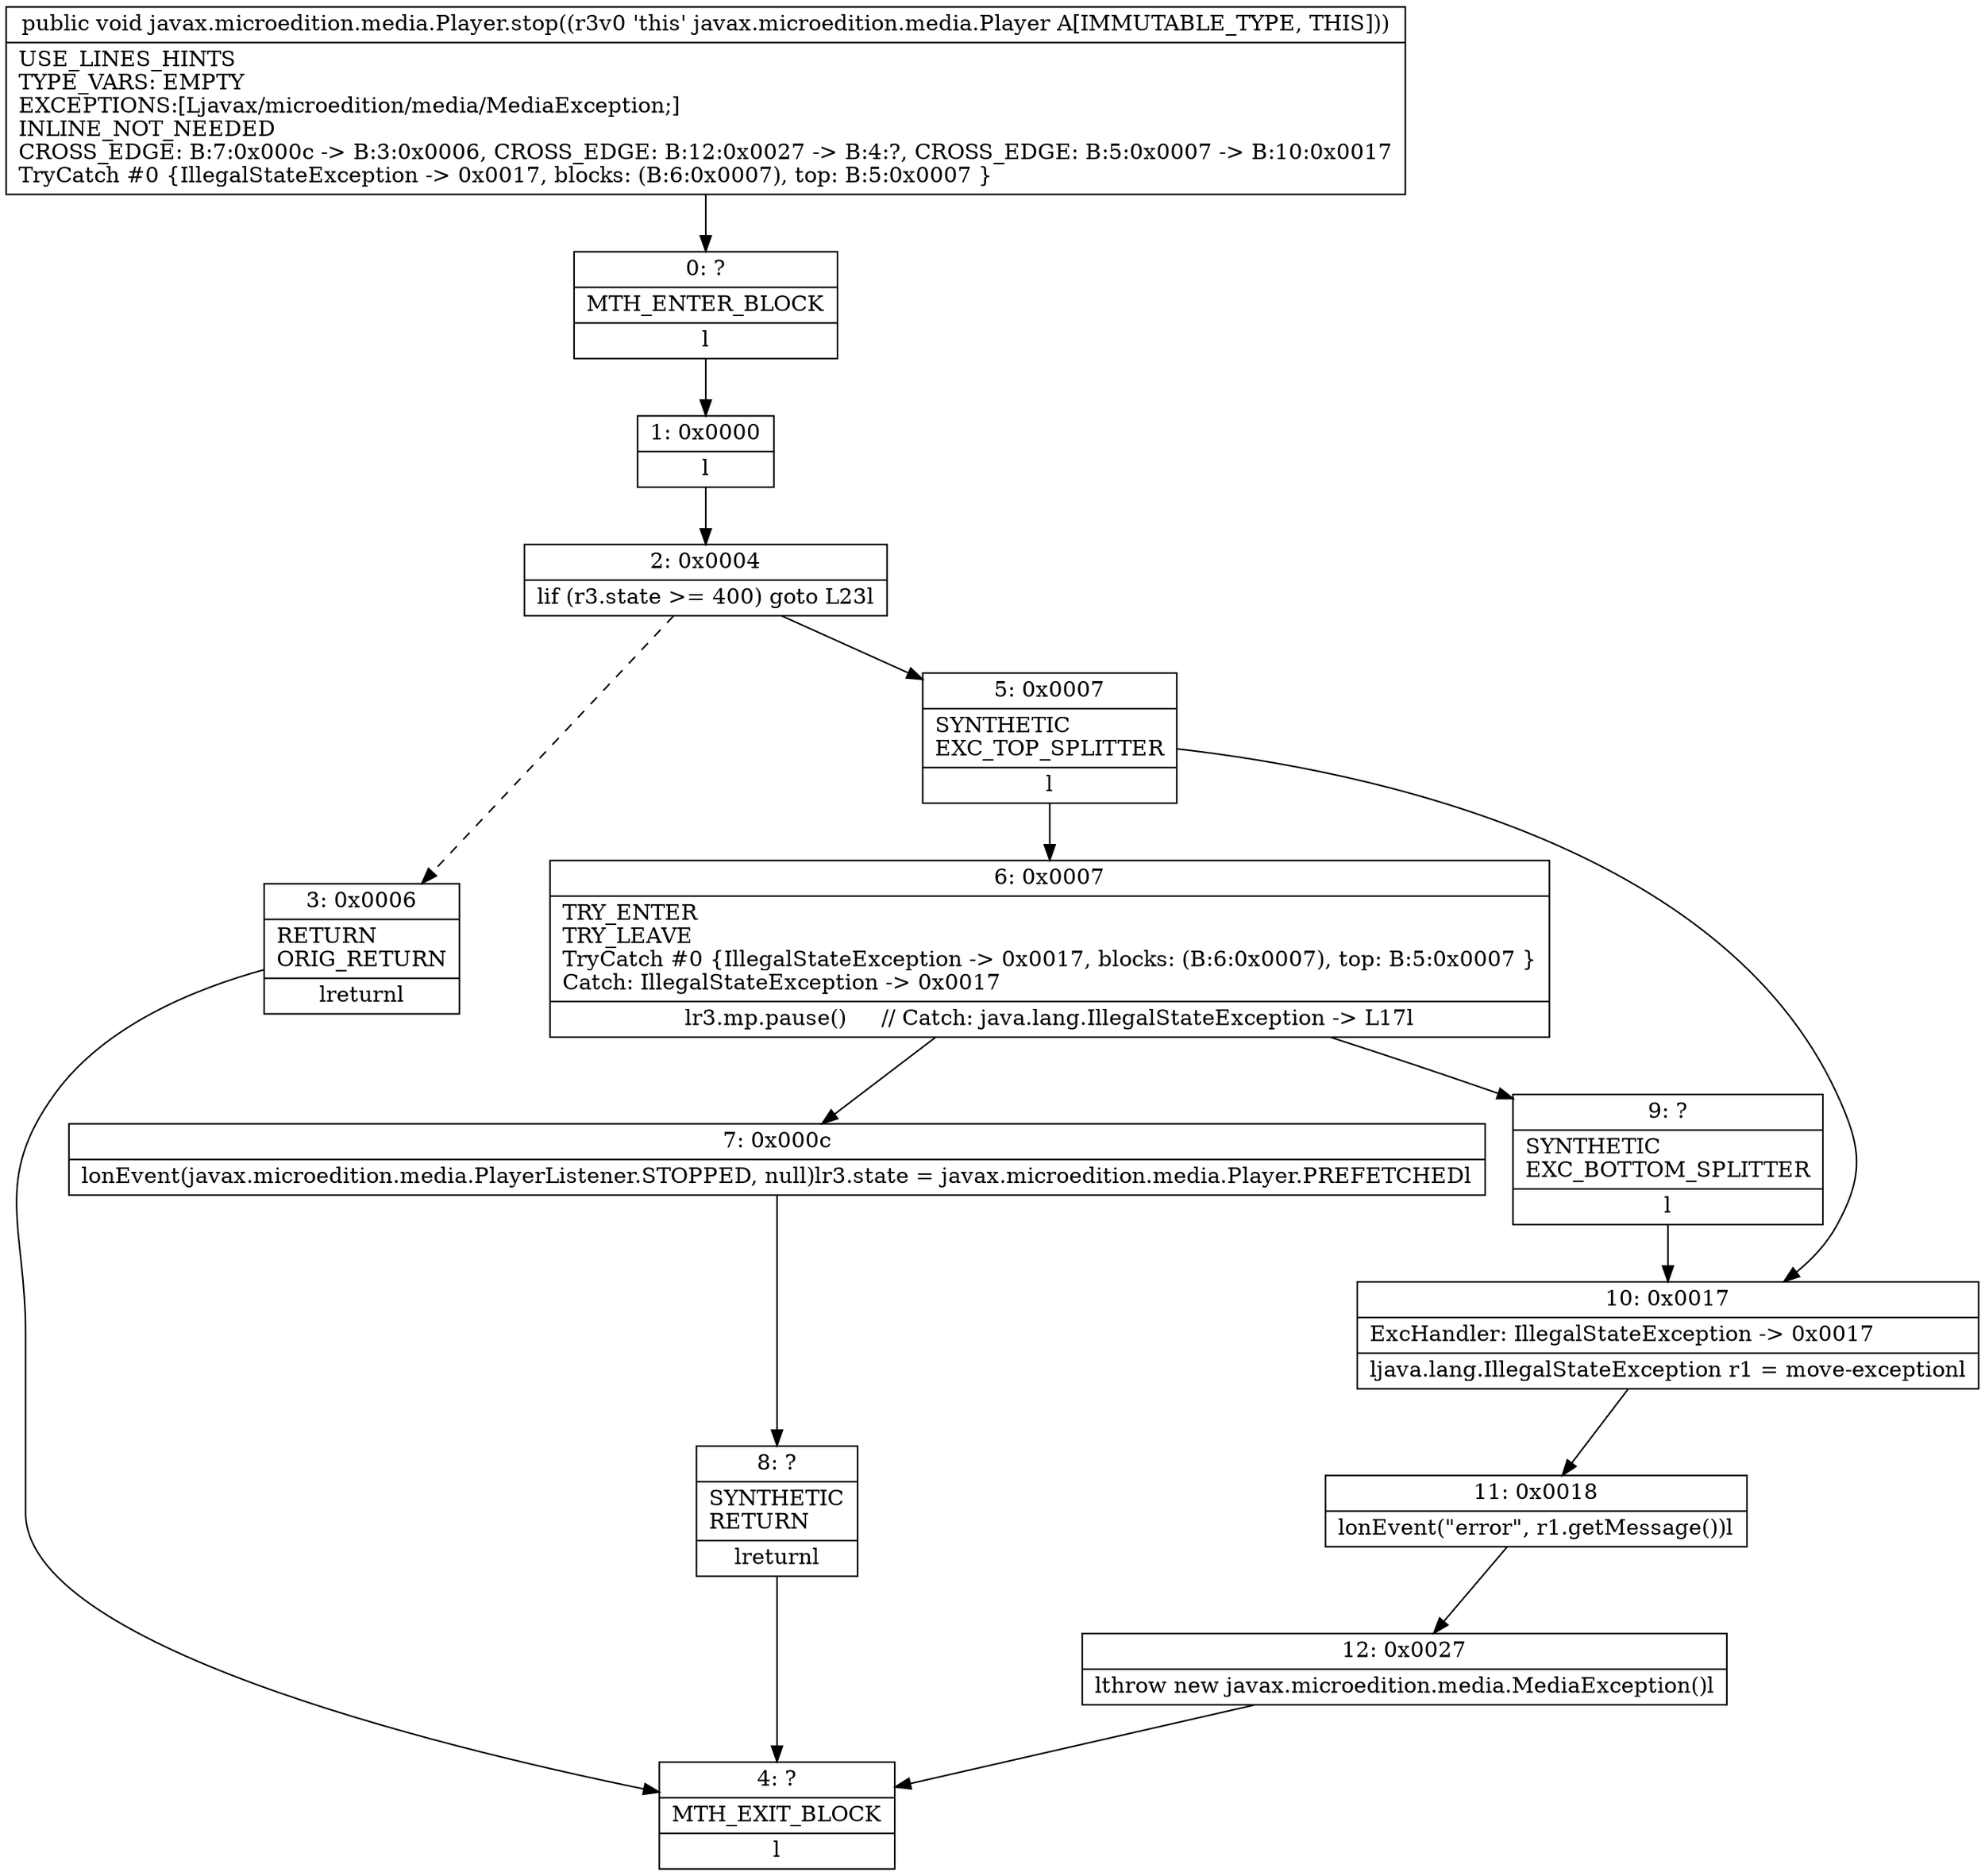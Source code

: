 digraph "CFG forjavax.microedition.media.Player.stop()V" {
Node_0 [shape=record,label="{0\:\ ?|MTH_ENTER_BLOCK\l|l}"];
Node_1 [shape=record,label="{1\:\ 0x0000|l}"];
Node_2 [shape=record,label="{2\:\ 0x0004|lif (r3.state \>= 400) goto L23l}"];
Node_3 [shape=record,label="{3\:\ 0x0006|RETURN\lORIG_RETURN\l|lreturnl}"];
Node_4 [shape=record,label="{4\:\ ?|MTH_EXIT_BLOCK\l|l}"];
Node_5 [shape=record,label="{5\:\ 0x0007|SYNTHETIC\lEXC_TOP_SPLITTER\l|l}"];
Node_6 [shape=record,label="{6\:\ 0x0007|TRY_ENTER\lTRY_LEAVE\lTryCatch #0 \{IllegalStateException \-\> 0x0017, blocks: (B:6:0x0007), top: B:5:0x0007 \}\lCatch: IllegalStateException \-\> 0x0017\l|lr3.mp.pause()     \/\/ Catch: java.lang.IllegalStateException \-\> L17l}"];
Node_7 [shape=record,label="{7\:\ 0x000c|lonEvent(javax.microedition.media.PlayerListener.STOPPED, null)lr3.state = javax.microedition.media.Player.PREFETCHEDl}"];
Node_8 [shape=record,label="{8\:\ ?|SYNTHETIC\lRETURN\l|lreturnl}"];
Node_9 [shape=record,label="{9\:\ ?|SYNTHETIC\lEXC_BOTTOM_SPLITTER\l|l}"];
Node_10 [shape=record,label="{10\:\ 0x0017|ExcHandler: IllegalStateException \-\> 0x0017\l|ljava.lang.IllegalStateException r1 = move\-exceptionl}"];
Node_11 [shape=record,label="{11\:\ 0x0018|lonEvent(\"error\", r1.getMessage())l}"];
Node_12 [shape=record,label="{12\:\ 0x0027|lthrow new javax.microedition.media.MediaException()l}"];
MethodNode[shape=record,label="{public void javax.microedition.media.Player.stop((r3v0 'this' javax.microedition.media.Player A[IMMUTABLE_TYPE, THIS]))  | USE_LINES_HINTS\lTYPE_VARS: EMPTY\lEXCEPTIONS:[Ljavax\/microedition\/media\/MediaException;]\lINLINE_NOT_NEEDED\lCROSS_EDGE: B:7:0x000c \-\> B:3:0x0006, CROSS_EDGE: B:12:0x0027 \-\> B:4:?, CROSS_EDGE: B:5:0x0007 \-\> B:10:0x0017\lTryCatch #0 \{IllegalStateException \-\> 0x0017, blocks: (B:6:0x0007), top: B:5:0x0007 \}\l}"];
MethodNode -> Node_0;
Node_0 -> Node_1;
Node_1 -> Node_2;
Node_2 -> Node_3[style=dashed];
Node_2 -> Node_5;
Node_3 -> Node_4;
Node_5 -> Node_6;
Node_5 -> Node_10;
Node_6 -> Node_7;
Node_6 -> Node_9;
Node_7 -> Node_8;
Node_8 -> Node_4;
Node_9 -> Node_10;
Node_10 -> Node_11;
Node_11 -> Node_12;
Node_12 -> Node_4;
}

